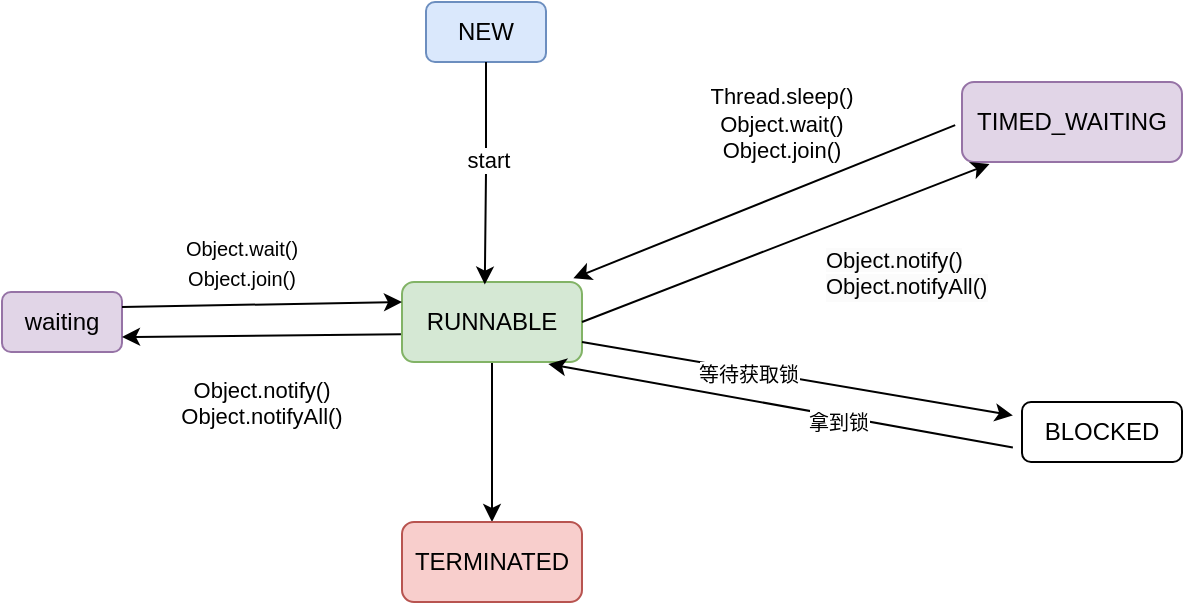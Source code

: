 <mxfile version="24.2.8" type="github">
  <diagram name="第 1 页" id="PQq5cWTTtzGSyIG3fF3A">
    <mxGraphModel dx="1018" dy="605" grid="1" gridSize="10" guides="1" tooltips="1" connect="1" arrows="1" fold="1" page="1" pageScale="1" pageWidth="827" pageHeight="1169" math="0" shadow="0">
      <root>
        <mxCell id="0" />
        <mxCell id="1" parent="0" />
        <mxCell id="8uqjclusmafHB42-H5fv-1" value="NEW" style="rounded=1;whiteSpace=wrap;html=1;fillColor=#dae8fc;strokeColor=#6c8ebf;" vertex="1" parent="1">
          <mxGeometry x="302" y="370" width="60" height="30" as="geometry" />
        </mxCell>
        <mxCell id="8uqjclusmafHB42-H5fv-9" style="edgeStyle=orthogonalEdgeStyle;rounded=0;orthogonalLoop=1;jettySize=auto;html=1;entryX=0.5;entryY=0;entryDx=0;entryDy=0;" edge="1" parent="1" source="8uqjclusmafHB42-H5fv-2" target="8uqjclusmafHB42-H5fv-8">
          <mxGeometry relative="1" as="geometry" />
        </mxCell>
        <mxCell id="8uqjclusmafHB42-H5fv-2" value="RUNNABLE" style="rounded=1;whiteSpace=wrap;html=1;fillColor=#d5e8d4;strokeColor=#82b366;" vertex="1" parent="1">
          <mxGeometry x="290" y="510" width="90" height="40" as="geometry" />
        </mxCell>
        <mxCell id="8uqjclusmafHB42-H5fv-5" style="edgeStyle=orthogonalEdgeStyle;rounded=0;orthogonalLoop=1;jettySize=auto;html=1;entryX=0.46;entryY=0.032;entryDx=0;entryDy=0;entryPerimeter=0;" edge="1" parent="1" source="8uqjclusmafHB42-H5fv-1" target="8uqjclusmafHB42-H5fv-2">
          <mxGeometry relative="1" as="geometry" />
        </mxCell>
        <mxCell id="8uqjclusmafHB42-H5fv-20" value="start" style="edgeLabel;html=1;align=center;verticalAlign=middle;resizable=0;points=[];" vertex="1" connectable="0" parent="8uqjclusmafHB42-H5fv-5">
          <mxGeometry x="-0.129" y="1" relative="1" as="geometry">
            <mxPoint as="offset" />
          </mxGeometry>
        </mxCell>
        <mxCell id="8uqjclusmafHB42-H5fv-8" value="TERMINATED" style="rounded=1;whiteSpace=wrap;html=1;fillColor=#f8cecc;strokeColor=#b85450;" vertex="1" parent="1">
          <mxGeometry x="290" y="630" width="90" height="40" as="geometry" />
        </mxCell>
        <mxCell id="8uqjclusmafHB42-H5fv-10" value="TIMED_WAITING" style="rounded=1;whiteSpace=wrap;html=1;fillColor=#e1d5e7;strokeColor=#9673a6;" vertex="1" parent="1">
          <mxGeometry x="570" y="410" width="110" height="40" as="geometry" />
        </mxCell>
        <mxCell id="8uqjclusmafHB42-H5fv-12" value="" style="endArrow=classic;html=1;rounded=0;exitX=1;exitY=0.5;exitDx=0;exitDy=0;entryX=0.125;entryY=1.025;entryDx=0;entryDy=0;entryPerimeter=0;" edge="1" parent="1" source="8uqjclusmafHB42-H5fv-2" target="8uqjclusmafHB42-H5fv-10">
          <mxGeometry width="50" height="50" relative="1" as="geometry">
            <mxPoint x="528" y="530" as="sourcePoint" />
            <mxPoint x="578" y="480" as="targetPoint" />
          </mxGeometry>
        </mxCell>
        <mxCell id="8uqjclusmafHB42-H5fv-13" value="" style="endArrow=classic;html=1;rounded=0;exitX=-0.031;exitY=0.539;exitDx=0;exitDy=0;entryX=0.952;entryY=-0.046;entryDx=0;entryDy=0;entryPerimeter=0;exitPerimeter=0;" edge="1" parent="1" source="8uqjclusmafHB42-H5fv-10" target="8uqjclusmafHB42-H5fv-2">
          <mxGeometry width="50" height="50" relative="1" as="geometry">
            <mxPoint x="390" y="540" as="sourcePoint" />
            <mxPoint x="594" y="461" as="targetPoint" />
          </mxGeometry>
        </mxCell>
        <mxCell id="8uqjclusmafHB42-H5fv-14" value="&lt;font style=&quot;font-size: 11px;&quot;&gt;Thread.sleep()&lt;/font&gt;&lt;div style=&quot;font-size: 11px;&quot;&gt;&lt;div style=&quot;&quot;&gt;&lt;font style=&quot;font-size: 11px;&quot;&gt;Object.wait()&lt;br style=&quot;&quot;&gt;Object.join()&lt;/font&gt;&lt;br&gt;&lt;/div&gt;&lt;/div&gt;" style="text;html=1;align=center;verticalAlign=middle;whiteSpace=wrap;rounded=0;" vertex="1" parent="1">
          <mxGeometry x="440" y="420" width="80" height="20" as="geometry" />
        </mxCell>
        <mxCell id="8uqjclusmafHB42-H5fv-15" value="BLOCKED" style="rounded=1;whiteSpace=wrap;html=1;" vertex="1" parent="1">
          <mxGeometry x="600" y="570" width="80" height="30" as="geometry" />
        </mxCell>
        <mxCell id="8uqjclusmafHB42-H5fv-16" value="" style="endArrow=classic;html=1;rounded=0;entryX=-0.057;entryY=0.224;entryDx=0;entryDy=0;entryPerimeter=0;exitX=1;exitY=0.75;exitDx=0;exitDy=0;" edge="1" parent="1" source="8uqjclusmafHB42-H5fv-2" target="8uqjclusmafHB42-H5fv-15">
          <mxGeometry width="50" height="50" relative="1" as="geometry">
            <mxPoint x="420" y="590" as="sourcePoint" />
            <mxPoint x="470" y="540" as="targetPoint" />
          </mxGeometry>
        </mxCell>
        <mxCell id="8uqjclusmafHB42-H5fv-18" value="&lt;font style=&quot;font-size: 10px;&quot;&gt;等待获取锁&lt;/font&gt;" style="edgeLabel;html=1;align=center;verticalAlign=middle;resizable=0;points=[];" vertex="1" connectable="0" parent="8uqjclusmafHB42-H5fv-16">
          <mxGeometry x="-0.225" y="-2" relative="1" as="geometry">
            <mxPoint as="offset" />
          </mxGeometry>
        </mxCell>
        <mxCell id="8uqjclusmafHB42-H5fv-17" value="" style="endArrow=classic;html=1;rounded=0;entryX=0.813;entryY=1.025;entryDx=0;entryDy=0;entryPerimeter=0;exitX=-0.057;exitY=0.757;exitDx=0;exitDy=0;exitPerimeter=0;" edge="1" parent="1" source="8uqjclusmafHB42-H5fv-15" target="8uqjclusmafHB42-H5fv-2">
          <mxGeometry width="50" height="50" relative="1" as="geometry">
            <mxPoint x="385" y="585" as="sourcePoint" />
            <mxPoint x="610" y="622" as="targetPoint" />
          </mxGeometry>
        </mxCell>
        <mxCell id="8uqjclusmafHB42-H5fv-19" value="&lt;font style=&quot;font-size: 10px;&quot;&gt;拿到锁&lt;/font&gt;" style="edgeLabel;html=1;align=center;verticalAlign=middle;resizable=0;points=[];" vertex="1" connectable="0" parent="8uqjclusmafHB42-H5fv-17">
          <mxGeometry x="-0.244" y="3" relative="1" as="geometry">
            <mxPoint as="offset" />
          </mxGeometry>
        </mxCell>
        <mxCell id="8uqjclusmafHB42-H5fv-21" value="waiting" style="rounded=1;whiteSpace=wrap;html=1;fillColor=#e1d5e7;strokeColor=#9673a6;" vertex="1" parent="1">
          <mxGeometry x="90" y="515" width="60" height="30" as="geometry" />
        </mxCell>
        <mxCell id="8uqjclusmafHB42-H5fv-22" value="" style="endArrow=classic;html=1;rounded=0;exitX=1;exitY=0.25;exitDx=0;exitDy=0;entryX=0;entryY=0.25;entryDx=0;entryDy=0;" edge="1" parent="1" source="8uqjclusmafHB42-H5fv-21" target="8uqjclusmafHB42-H5fv-2">
          <mxGeometry width="50" height="50" relative="1" as="geometry">
            <mxPoint x="390" y="580" as="sourcePoint" />
            <mxPoint x="440" y="530" as="targetPoint" />
          </mxGeometry>
        </mxCell>
        <mxCell id="8uqjclusmafHB42-H5fv-23" value="" style="endArrow=classic;html=1;rounded=0;exitX=-0.006;exitY=0.654;exitDx=0;exitDy=0;entryX=1;entryY=0.75;entryDx=0;entryDy=0;exitPerimeter=0;" edge="1" parent="1" source="8uqjclusmafHB42-H5fv-2" target="8uqjclusmafHB42-H5fv-21">
          <mxGeometry width="50" height="50" relative="1" as="geometry">
            <mxPoint x="160" y="533" as="sourcePoint" />
            <mxPoint x="300" y="530" as="targetPoint" />
          </mxGeometry>
        </mxCell>
        <mxCell id="8uqjclusmafHB42-H5fv-24" value="&lt;font style=&quot;font-size: 10px;&quot;&gt;Object.wait()&lt;br&gt;Object.join()&lt;/font&gt;" style="text;html=1;align=center;verticalAlign=middle;whiteSpace=wrap;rounded=0;" vertex="1" parent="1">
          <mxGeometry x="180" y="485" width="60" height="30" as="geometry" />
        </mxCell>
        <mxCell id="8uqjclusmafHB42-H5fv-25" value="&lt;font style=&quot;font-size: 11px;&quot;&gt;Object.notify()&lt;/font&gt;&lt;div style=&quot;font-size: 11px;&quot;&gt;&lt;font style=&quot;font-size: 11px;&quot;&gt;Object.notifyAll()&lt;/font&gt;&lt;/div&gt;" style="text;html=1;align=center;verticalAlign=middle;whiteSpace=wrap;rounded=0;" vertex="1" parent="1">
          <mxGeometry x="190" y="555" width="60" height="30" as="geometry" />
        </mxCell>
        <UserObject label="&lt;font style=&quot;forced-color-adjust: none; color: rgb(0, 0, 0); font-family: Helvetica; font-style: normal; font-variant-ligatures: normal; font-variant-caps: normal; font-weight: 400; letter-spacing: normal; orphans: 2; text-align: center; text-indent: 0px; text-transform: none; widows: 2; word-spacing: 0px; -webkit-text-stroke-width: 0px; white-space: normal; background-color: rgb(251, 251, 251); text-decoration-thickness: initial; text-decoration-style: initial; text-decoration-color: initial; font-size: 11px;&quot;&gt;Object.notify()&lt;/font&gt;&lt;div style=&quot;forced-color-adjust: none; color: rgb(0, 0, 0); font-family: Helvetica; font-style: normal; font-variant-ligatures: normal; font-variant-caps: normal; font-weight: 400; letter-spacing: normal; orphans: 2; text-align: center; text-indent: 0px; text-transform: none; widows: 2; word-spacing: 0px; -webkit-text-stroke-width: 0px; white-space: normal; background-color: rgb(251, 251, 251); text-decoration-thickness: initial; text-decoration-style: initial; text-decoration-color: initial; font-size: 11px;&quot;&gt;&lt;font style=&quot;forced-color-adjust: none; font-size: 11px;&quot;&gt;Object.notifyAll()&lt;/font&gt;&lt;/div&gt;" link="&lt;font style=&quot;forced-color-adjust: none; color: rgb(0, 0, 0); font-family: Helvetica; font-style: normal; font-variant-ligatures: normal; font-variant-caps: normal; font-weight: 400; letter-spacing: normal; orphans: 2; text-align: center; text-indent: 0px; text-transform: none; widows: 2; word-spacing: 0px; -webkit-text-stroke-width: 0px; white-space: normal; background-color: rgb(251, 251, 251); text-decoration-thickness: initial; text-decoration-style: initial; text-decoration-color: initial; font-size: 11px;&quot;&gt;Object.notify()&lt;/font&gt;&lt;div style=&quot;forced-color-adjust: none; color: rgb(0, 0, 0); font-family: Helvetica; font-style: normal; font-variant-ligatures: normal; font-variant-caps: normal; font-weight: 400; letter-spacing: normal; orphans: 2; text-align: center; text-indent: 0px; text-transform: none; widows: 2; word-spacing: 0px; -webkit-text-stroke-width: 0px; white-space: normal; background-color: rgb(251, 251, 251); text-decoration-thickness: initial; text-decoration-style: initial; text-decoration-color: initial; font-size: 11px;&quot;&gt;&lt;font style=&quot;forced-color-adjust: none; font-size: 11px;&quot;&gt;Object.notifyAll()&lt;/font&gt;&lt;/div&gt;" id="8uqjclusmafHB42-H5fv-46">
          <mxCell style="text;whiteSpace=wrap;html=1;" vertex="1" parent="1">
            <mxGeometry x="500" y="485" width="110" height="50" as="geometry" />
          </mxCell>
        </UserObject>
      </root>
    </mxGraphModel>
  </diagram>
</mxfile>
